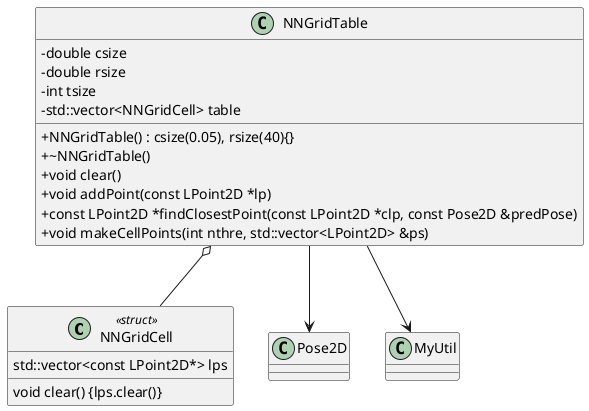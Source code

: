 @startuml

skinparam classAttributeIconSize 0

class NNGridCell <<struct>>{
    std::vector<const LPoint2D*> lps /' point cloud stored in this cell '/
    void clear() {lps.clear()}
}

class NNGridTable{
    - double csize /' cell size [m] '/
    - double rsize /' target reigion size [m] '/
    - int tsize /' half of table size '/
    - std::vector<NNGridCell> table /' Table object '/

    + NNGridTable() : csize(0.05), rsize(40){}
    + ~NNGridTable()
    + void clear()
    + void addPoint(const LPoint2D *lp)
    + const LPoint2D *findClosestPoint(const LPoint2D *clp, const Pose2D &predPose)
    + void makeCellPoints(int nthre, std::vector<LPoint2D> &ps)
}

NNGridTable --> Pose2D
NNGridTable o-- NNGridCell
NNGridTable --> MyUtil

@enduml
